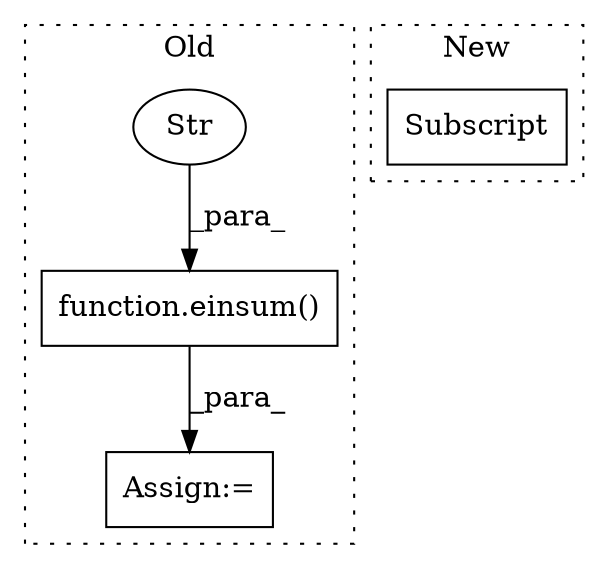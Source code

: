 digraph G {
subgraph cluster0 {
1 [label="function.einsum()" a="75" s="4217,4255" l="7,1" shape="box"];
3 [label="Str" a="66" s="4224" l="23" shape="ellipse"];
4 [label="Assign:=" a="68" s="4214" l="3" shape="box"];
label = "Old";
style="dotted";
}
subgraph cluster1 {
2 [label="Subscript" a="63" s="4439,0" l="12,0" shape="box"];
label = "New";
style="dotted";
}
1 -> 4 [label="_para_"];
3 -> 1 [label="_para_"];
}